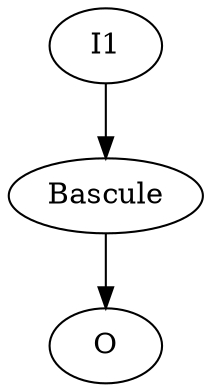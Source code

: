 digraph test {

I1 [LABEL = "INPUT"];

Bascule [LABEL = "FF"];

O [LABEL = "OUTPUT"];

I1 -> Bascule -> O;

}
